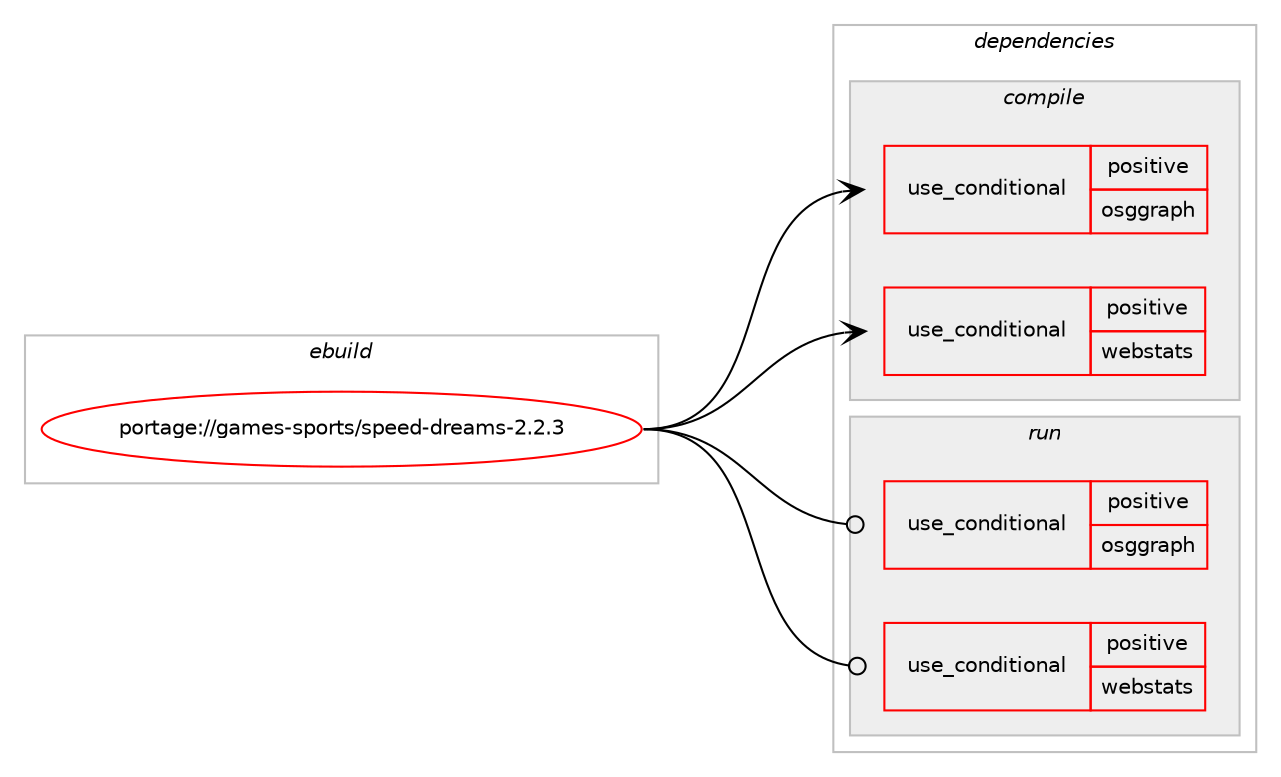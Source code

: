 digraph prolog {

# *************
# Graph options
# *************

newrank=true;
concentrate=true;
compound=true;
graph [rankdir=LR,fontname=Helvetica,fontsize=10,ranksep=1.5];#, ranksep=2.5, nodesep=0.2];
edge  [arrowhead=vee];
node  [fontname=Helvetica,fontsize=10];

# **********
# The ebuild
# **********

subgraph cluster_leftcol {
color=gray;
rank=same;
label=<<i>ebuild</i>>;
id [label="portage://games-sports/speed-dreams-2.2.3", color=red, width=4, href="../games-sports/speed-dreams-2.2.3.svg"];
}

# ****************
# The dependencies
# ****************

subgraph cluster_midcol {
color=gray;
label=<<i>dependencies</i>>;
subgraph cluster_compile {
fillcolor="#eeeeee";
style=filled;
label=<<i>compile</i>>;
subgraph cond63269 {
dependency116782 [label=<<TABLE BORDER="0" CELLBORDER="1" CELLSPACING="0" CELLPADDING="4"><TR><TD ROWSPAN="3" CELLPADDING="10">use_conditional</TD></TR><TR><TD>positive</TD></TR><TR><TD>osggraph</TD></TR></TABLE>>, shape=none, color=red];
# *** BEGIN UNKNOWN DEPENDENCY TYPE (TODO) ***
# dependency116782 -> package_dependency(portage://games-sports/speed-dreams-2.2.3,install,no,dev-games,openscenegraph,none,[,,],any_same_slot,[use(enable(png),none)])
# *** END UNKNOWN DEPENDENCY TYPE (TODO) ***

}
id:e -> dependency116782:w [weight=20,style="solid",arrowhead="vee"];
subgraph cond63270 {
dependency116783 [label=<<TABLE BORDER="0" CELLBORDER="1" CELLSPACING="0" CELLPADDING="4"><TR><TD ROWSPAN="3" CELLPADDING="10">use_conditional</TD></TR><TR><TD>positive</TD></TR><TR><TD>webstats</TD></TR></TABLE>>, shape=none, color=red];
# *** BEGIN UNKNOWN DEPENDENCY TYPE (TODO) ***
# dependency116783 -> package_dependency(portage://games-sports/speed-dreams-2.2.3,install,no,net-misc,curl,none,[,,],[],[])
# *** END UNKNOWN DEPENDENCY TYPE (TODO) ***

}
id:e -> dependency116783:w [weight=20,style="solid",arrowhead="vee"];
# *** BEGIN UNKNOWN DEPENDENCY TYPE (TODO) ***
# id -> package_dependency(portage://games-sports/speed-dreams-2.2.3,install,no,dev-games,freesolid,none,[,,],[],[])
# *** END UNKNOWN DEPENDENCY TYPE (TODO) ***

# *** BEGIN UNKNOWN DEPENDENCY TYPE (TODO) ***
# id -> package_dependency(portage://games-sports/speed-dreams-2.2.3,install,no,dev-libs,expat,none,[,,],[],[])
# *** END UNKNOWN DEPENDENCY TYPE (TODO) ***

# *** BEGIN UNKNOWN DEPENDENCY TYPE (TODO) ***
# id -> package_dependency(portage://games-sports/speed-dreams-2.2.3,install,no,media-libs,libpng,none,[,,],any_same_slot,[])
# *** END UNKNOWN DEPENDENCY TYPE (TODO) ***

# *** BEGIN UNKNOWN DEPENDENCY TYPE (TODO) ***
# id -> package_dependency(portage://games-sports/speed-dreams-2.2.3,install,no,media-libs,libsdl2,none,[,,],[],[use(enable(X),none),use(enable(haptic),none),use(enable(opengl),none),use(enable(joystick),none),use(enable(video),none)])
# *** END UNKNOWN DEPENDENCY TYPE (TODO) ***

# *** BEGIN UNKNOWN DEPENDENCY TYPE (TODO) ***
# id -> package_dependency(portage://games-sports/speed-dreams-2.2.3,install,no,media-libs,libvorbis,none,[,,],[],[])
# *** END UNKNOWN DEPENDENCY TYPE (TODO) ***

# *** BEGIN UNKNOWN DEPENDENCY TYPE (TODO) ***
# id -> package_dependency(portage://games-sports/speed-dreams-2.2.3,install,no,media-libs,openal,none,[,,],[],[])
# *** END UNKNOWN DEPENDENCY TYPE (TODO) ***

# *** BEGIN UNKNOWN DEPENDENCY TYPE (TODO) ***
# id -> package_dependency(portage://games-sports/speed-dreams-2.2.3,install,no,media-libs,plib,none,[,,],[],[])
# *** END UNKNOWN DEPENDENCY TYPE (TODO) ***

# *** BEGIN UNKNOWN DEPENDENCY TYPE (TODO) ***
# id -> package_dependency(portage://games-sports/speed-dreams-2.2.3,install,no,net-libs,enet,none,[,,],[slot(1.3)],[])
# *** END UNKNOWN DEPENDENCY TYPE (TODO) ***

# *** BEGIN UNKNOWN DEPENDENCY TYPE (TODO) ***
# id -> package_dependency(portage://games-sports/speed-dreams-2.2.3,install,no,sys-libs,zlib,none,[,,],any_same_slot,[])
# *** END UNKNOWN DEPENDENCY TYPE (TODO) ***

# *** BEGIN UNKNOWN DEPENDENCY TYPE (TODO) ***
# id -> package_dependency(portage://games-sports/speed-dreams-2.2.3,install,no,virtual,glu,none,[,,],[],[])
# *** END UNKNOWN DEPENDENCY TYPE (TODO) ***

# *** BEGIN UNKNOWN DEPENDENCY TYPE (TODO) ***
# id -> package_dependency(portage://games-sports/speed-dreams-2.2.3,install,no,virtual,jpeg,none,[,,],[],[])
# *** END UNKNOWN DEPENDENCY TYPE (TODO) ***

# *** BEGIN UNKNOWN DEPENDENCY TYPE (TODO) ***
# id -> package_dependency(portage://games-sports/speed-dreams-2.2.3,install,no,virtual,opengl,none,[,,],[],[])
# *** END UNKNOWN DEPENDENCY TYPE (TODO) ***

# *** BEGIN UNKNOWN DEPENDENCY TYPE (TODO) ***
# id -> package_dependency(portage://games-sports/speed-dreams-2.2.3,install,no,x11-base,xorg-proto,none,[,,],[],[])
# *** END UNKNOWN DEPENDENCY TYPE (TODO) ***

}
subgraph cluster_compileandrun {
fillcolor="#eeeeee";
style=filled;
label=<<i>compile and run</i>>;
}
subgraph cluster_run {
fillcolor="#eeeeee";
style=filled;
label=<<i>run</i>>;
subgraph cond63271 {
dependency116784 [label=<<TABLE BORDER="0" CELLBORDER="1" CELLSPACING="0" CELLPADDING="4"><TR><TD ROWSPAN="3" CELLPADDING="10">use_conditional</TD></TR><TR><TD>positive</TD></TR><TR><TD>osggraph</TD></TR></TABLE>>, shape=none, color=red];
# *** BEGIN UNKNOWN DEPENDENCY TYPE (TODO) ***
# dependency116784 -> package_dependency(portage://games-sports/speed-dreams-2.2.3,run,no,dev-games,openscenegraph,none,[,,],any_same_slot,[use(enable(png),none)])
# *** END UNKNOWN DEPENDENCY TYPE (TODO) ***

}
id:e -> dependency116784:w [weight=20,style="solid",arrowhead="odot"];
subgraph cond63272 {
dependency116785 [label=<<TABLE BORDER="0" CELLBORDER="1" CELLSPACING="0" CELLPADDING="4"><TR><TD ROWSPAN="3" CELLPADDING="10">use_conditional</TD></TR><TR><TD>positive</TD></TR><TR><TD>webstats</TD></TR></TABLE>>, shape=none, color=red];
# *** BEGIN UNKNOWN DEPENDENCY TYPE (TODO) ***
# dependency116785 -> package_dependency(portage://games-sports/speed-dreams-2.2.3,run,no,net-misc,curl,none,[,,],[],[])
# *** END UNKNOWN DEPENDENCY TYPE (TODO) ***

}
id:e -> dependency116785:w [weight=20,style="solid",arrowhead="odot"];
# *** BEGIN UNKNOWN DEPENDENCY TYPE (TODO) ***
# id -> package_dependency(portage://games-sports/speed-dreams-2.2.3,run,no,dev-games,freesolid,none,[,,],[],[])
# *** END UNKNOWN DEPENDENCY TYPE (TODO) ***

# *** BEGIN UNKNOWN DEPENDENCY TYPE (TODO) ***
# id -> package_dependency(portage://games-sports/speed-dreams-2.2.3,run,no,dev-libs,expat,none,[,,],[],[])
# *** END UNKNOWN DEPENDENCY TYPE (TODO) ***

# *** BEGIN UNKNOWN DEPENDENCY TYPE (TODO) ***
# id -> package_dependency(portage://games-sports/speed-dreams-2.2.3,run,no,media-libs,libpng,none,[,,],any_same_slot,[])
# *** END UNKNOWN DEPENDENCY TYPE (TODO) ***

# *** BEGIN UNKNOWN DEPENDENCY TYPE (TODO) ***
# id -> package_dependency(portage://games-sports/speed-dreams-2.2.3,run,no,media-libs,libsdl2,none,[,,],[],[use(enable(X),none),use(enable(haptic),none),use(enable(opengl),none),use(enable(joystick),none),use(enable(video),none)])
# *** END UNKNOWN DEPENDENCY TYPE (TODO) ***

# *** BEGIN UNKNOWN DEPENDENCY TYPE (TODO) ***
# id -> package_dependency(portage://games-sports/speed-dreams-2.2.3,run,no,media-libs,libvorbis,none,[,,],[],[])
# *** END UNKNOWN DEPENDENCY TYPE (TODO) ***

# *** BEGIN UNKNOWN DEPENDENCY TYPE (TODO) ***
# id -> package_dependency(portage://games-sports/speed-dreams-2.2.3,run,no,media-libs,openal,none,[,,],[],[])
# *** END UNKNOWN DEPENDENCY TYPE (TODO) ***

# *** BEGIN UNKNOWN DEPENDENCY TYPE (TODO) ***
# id -> package_dependency(portage://games-sports/speed-dreams-2.2.3,run,no,media-libs,plib,none,[,,],[],[])
# *** END UNKNOWN DEPENDENCY TYPE (TODO) ***

# *** BEGIN UNKNOWN DEPENDENCY TYPE (TODO) ***
# id -> package_dependency(portage://games-sports/speed-dreams-2.2.3,run,no,net-libs,enet,none,[,,],[slot(1.3)],[])
# *** END UNKNOWN DEPENDENCY TYPE (TODO) ***

# *** BEGIN UNKNOWN DEPENDENCY TYPE (TODO) ***
# id -> package_dependency(portage://games-sports/speed-dreams-2.2.3,run,no,sys-libs,zlib,none,[,,],any_same_slot,[])
# *** END UNKNOWN DEPENDENCY TYPE (TODO) ***

# *** BEGIN UNKNOWN DEPENDENCY TYPE (TODO) ***
# id -> package_dependency(portage://games-sports/speed-dreams-2.2.3,run,no,virtual,glu,none,[,,],[],[])
# *** END UNKNOWN DEPENDENCY TYPE (TODO) ***

# *** BEGIN UNKNOWN DEPENDENCY TYPE (TODO) ***
# id -> package_dependency(portage://games-sports/speed-dreams-2.2.3,run,no,virtual,jpeg,none,[,,],[],[])
# *** END UNKNOWN DEPENDENCY TYPE (TODO) ***

# *** BEGIN UNKNOWN DEPENDENCY TYPE (TODO) ***
# id -> package_dependency(portage://games-sports/speed-dreams-2.2.3,run,no,virtual,opengl,none,[,,],[],[])
# *** END UNKNOWN DEPENDENCY TYPE (TODO) ***

}
}

# **************
# The candidates
# **************

subgraph cluster_choices {
rank=same;
color=gray;
label=<<i>candidates</i>>;

}

}
